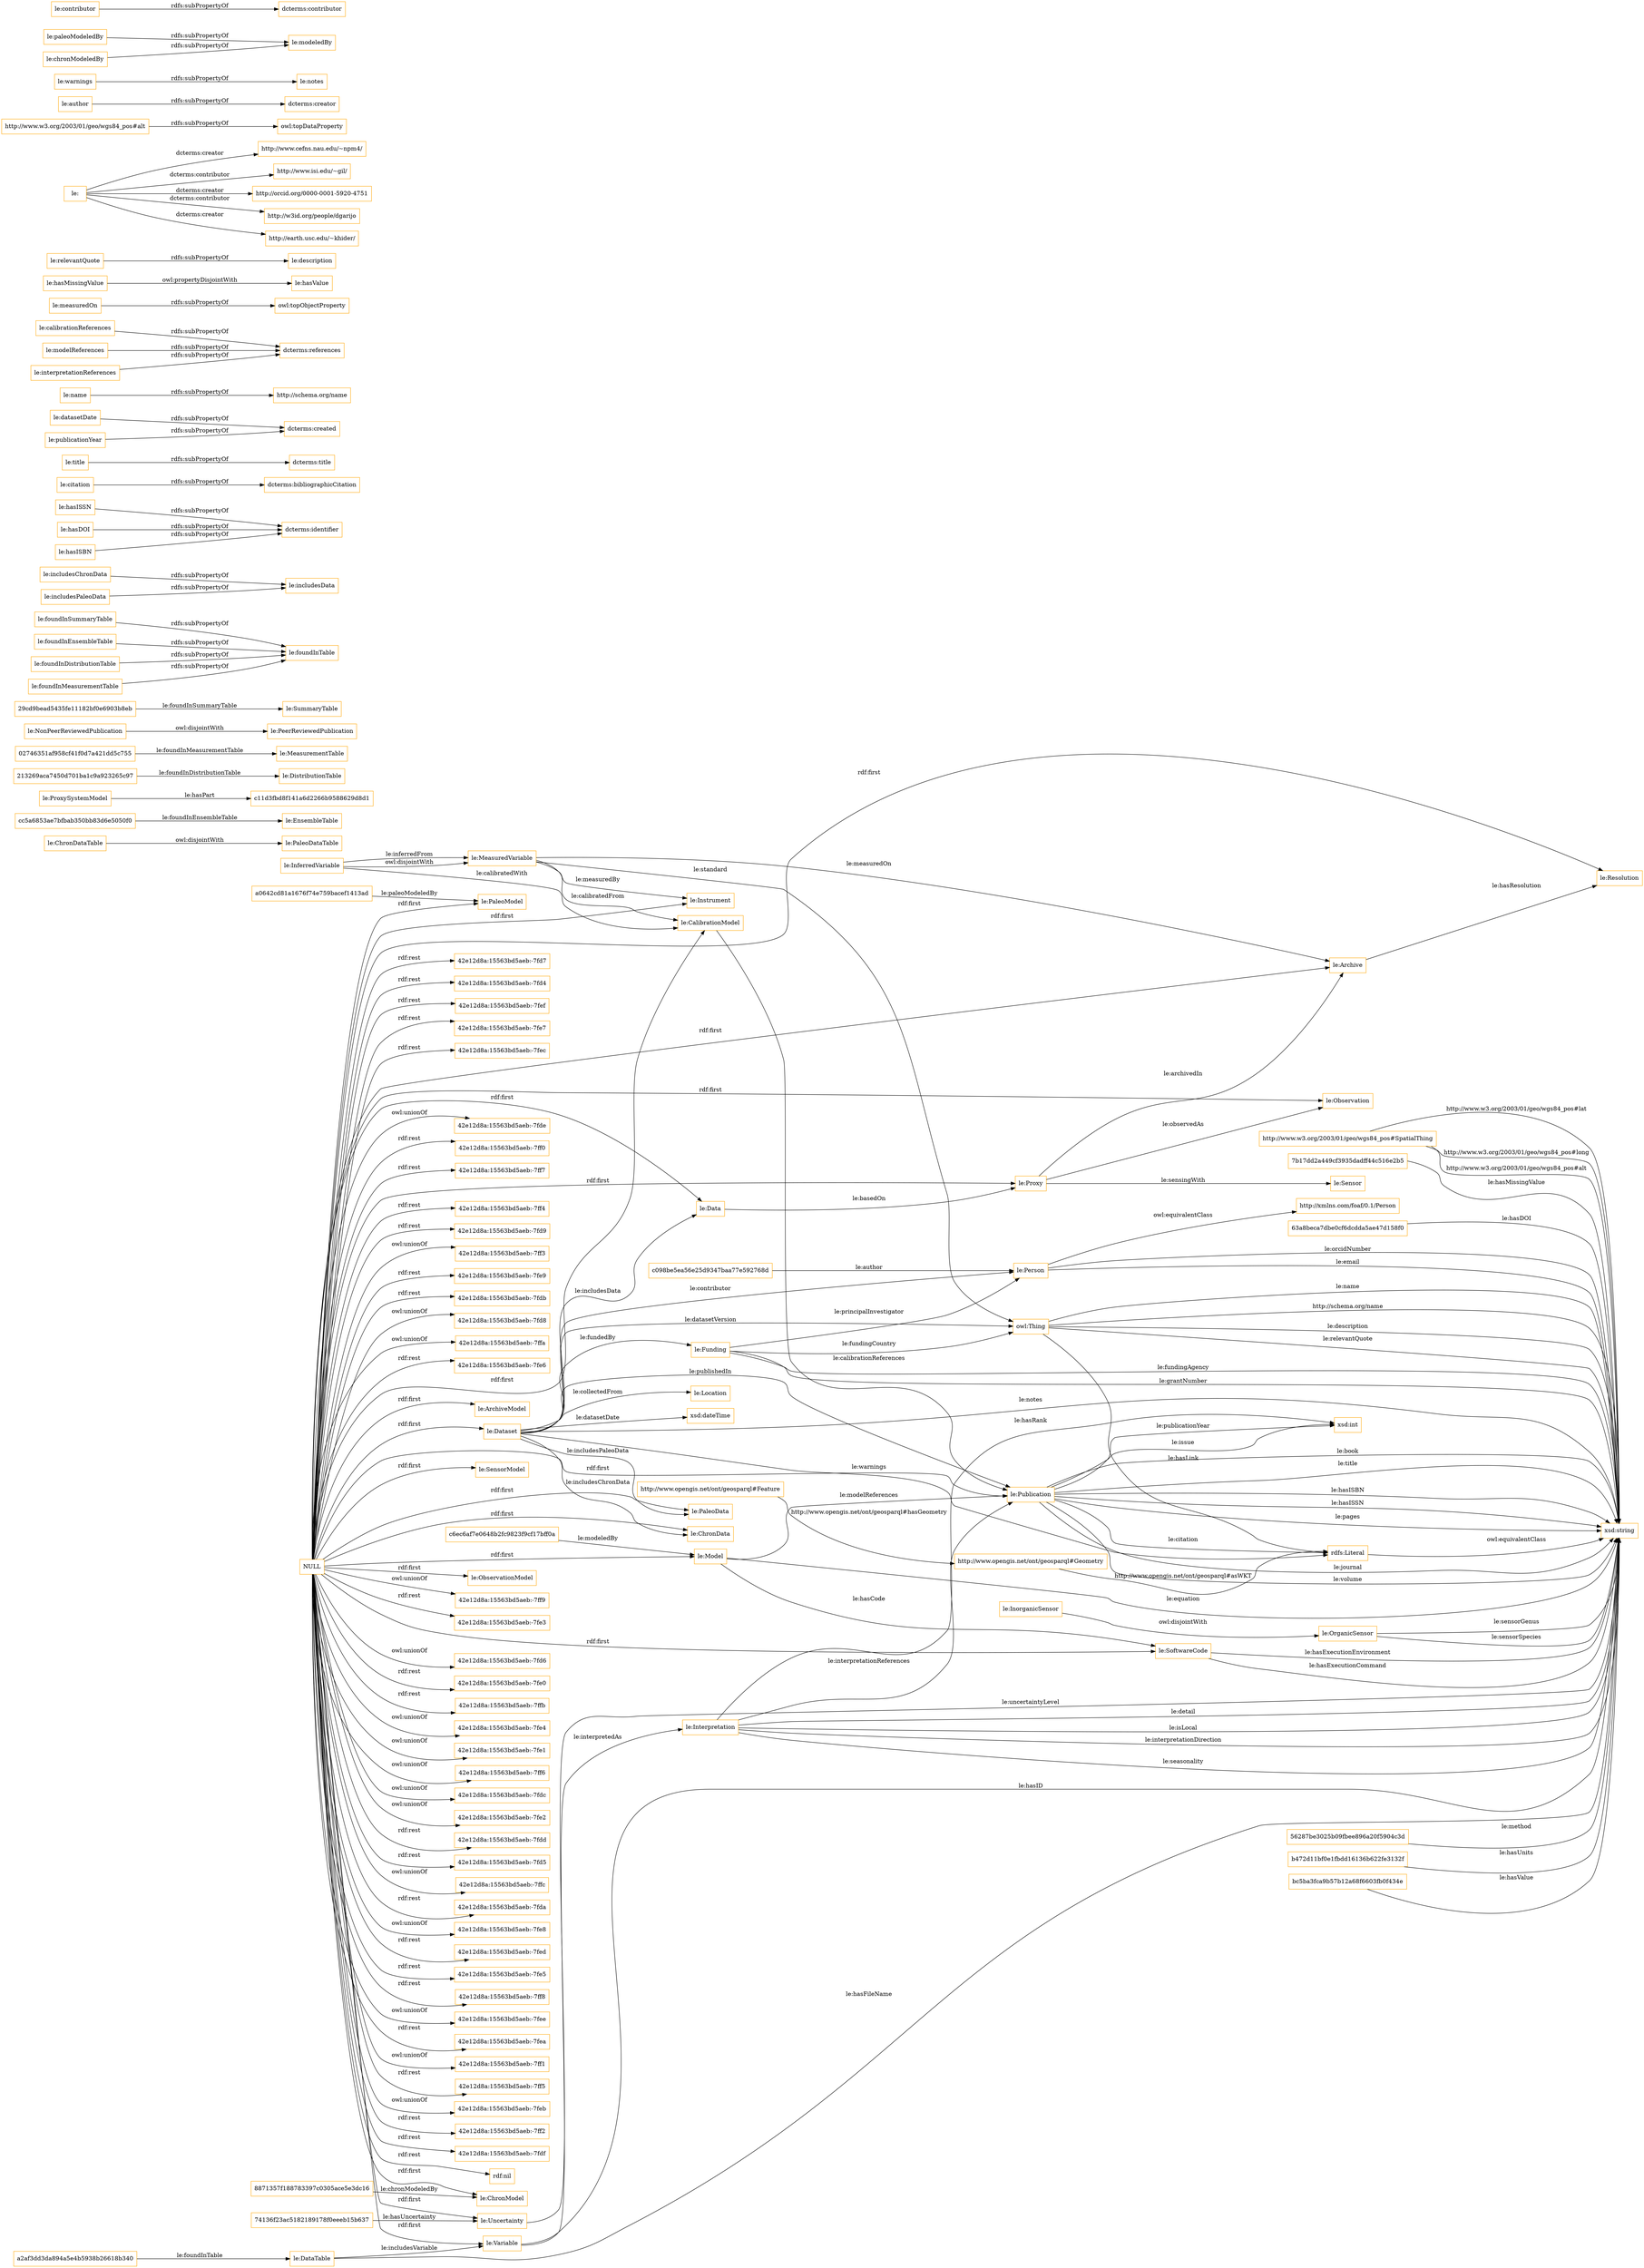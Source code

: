 digraph ar2dtool_diagram { 
rankdir=LR;
size="1501"
node [shape = rectangle, color="orange"]; "le:OrganicSensor" "63a8beca7dbe0cf6dcdda5ae47d158f0" "le:Publication" "le:PaleoModel" "le:PaleoDataTable" "le:Instrument" "le:EnsembleTable" "le:Location" "le:ProxySystemModel" "le:InorganicSensor" "le:PaleoData" "le:DataTable" "le:Funding" "le:Resolution" "le:ChronDataTable" "74136f23ac5182189178f0eeeb15b637" "213269aca7450d701ba1c9a923265c97" "http://xmlns.com/foaf/0.1/Person" "02746351af958cf41f0d7a421dd5c755" "56287be3025b09fbee896a20f5904c3d" "a0642cd81a1676f74e759bacef1413ad" "le:PeerReviewedPublication" "le:ChronData" "le:MeasuredVariable" "b472d11bf0e1fbdd16136b622fe3132f" "http://www.opengis.net/ont/geosparql#Geometry" "bc5ba3fca9b57b12a68f6603fb0f434e" "le:ArchiveModel" "c6ec6af7e0648b2fc9823f9cf17bff0a" "cc5a6853ae7bfbab350bb83d6e5050f0" "le:Uncertainty" "le:SoftwareCode" "8871357f188783397c0305ace5e3dc16" "http://www.w3.org/2003/01/geo/wgs84_pos#SpatialThing" "le:Interpretation" "le:MeasurementTable" "le:SensorModel" "le:SummaryTable" "le:Data" "le:Proxy" "le:DistributionTable" "c11d3fbd8f141a6d2266b9588629d8d1" "le:Variable" "7b17dd2a449cf3935dadff44c516e2b5" "le:Model" "le:ObservationModel" "le:CalibrationModel" "http://www.opengis.net/ont/geosparql#Feature" "le:Dataset" "le:Archive" "c098be5ea56e25d9347baa77e592768d" "le:Sensor" "le:Person" "a2af3dd3da894a5e4b5938b26618b340" "29cd9bead5435fe11182bf0e6903b8eb" "le:InferredVariable" "le:NonPeerReviewedPublication" "le:ChronModel" "le:Observation" ; /*classes style*/
	"le:foundInSummaryTable" -> "le:foundInTable" [ label = "rdfs:subPropertyOf" ];
	"le:includesChronData" -> "le:includesData" [ label = "rdfs:subPropertyOf" ];
	"le:foundInEnsembleTable" -> "le:foundInTable" [ label = "rdfs:subPropertyOf" ];
	"le:hasISSN" -> "dcterms:identifier" [ label = "rdfs:subPropertyOf" ];
	"le:InorganicSensor" -> "le:OrganicSensor" [ label = "owl:disjointWith" ];
	"le:foundInDistributionTable" -> "le:foundInTable" [ label = "rdfs:subPropertyOf" ];
	"le:foundInMeasurementTable" -> "le:foundInTable" [ label = "rdfs:subPropertyOf" ];
	"le:citation" -> "dcterms:bibliographicCitation" [ label = "rdfs:subPropertyOf" ];
	"le:title" -> "dcterms:title" [ label = "rdfs:subPropertyOf" ];
	"le:datasetDate" -> "dcterms:created" [ label = "rdfs:subPropertyOf" ];
	"le:name" -> "http://schema.org/name" [ label = "rdfs:subPropertyOf" ];
	"le:calibrationReferences" -> "dcterms:references" [ label = "rdfs:subPropertyOf" ];
	"le:hasDOI" -> "dcterms:identifier" [ label = "rdfs:subPropertyOf" ];
	"le:ChronDataTable" -> "le:PaleoDataTable" [ label = "owl:disjointWith" ];
	"NULL" -> "42e12d8a:15563bd5aeb:-7ff9" [ label = "owl:unionOf" ];
	"NULL" -> "42e12d8a:15563bd5aeb:-7fe3" [ label = "rdf:rest" ];
	"NULL" -> "42e12d8a:15563bd5aeb:-7fd6" [ label = "owl:unionOf" ];
	"NULL" -> "le:Model" [ label = "rdf:first" ];
	"NULL" -> "42e12d8a:15563bd5aeb:-7fe0" [ label = "rdf:rest" ];
	"NULL" -> "42e12d8a:15563bd5aeb:-7ffb" [ label = "rdf:rest" ];
	"NULL" -> "le:ChronData" [ label = "rdf:first" ];
	"NULL" -> "42e12d8a:15563bd5aeb:-7fe4" [ label = "owl:unionOf" ];
	"NULL" -> "le:PaleoData" [ label = "rdf:first" ];
	"NULL" -> "42e12d8a:15563bd5aeb:-7fe1" [ label = "owl:unionOf" ];
	"NULL" -> "42e12d8a:15563bd5aeb:-7ff6" [ label = "owl:unionOf" ];
	"NULL" -> "42e12d8a:15563bd5aeb:-7fdc" [ label = "owl:unionOf" ];
	"NULL" -> "le:Data" [ label = "rdf:first" ];
	"NULL" -> "42e12d8a:15563bd5aeb:-7fe2" [ label = "owl:unionOf" ];
	"NULL" -> "42e12d8a:15563bd5aeb:-7fdd" [ label = "rdf:rest" ];
	"NULL" -> "42e12d8a:15563bd5aeb:-7fd5" [ label = "rdf:rest" ];
	"NULL" -> "42e12d8a:15563bd5aeb:-7ffc" [ label = "owl:unionOf" ];
	"NULL" -> "42e12d8a:15563bd5aeb:-7fda" [ label = "rdf:rest" ];
	"NULL" -> "42e12d8a:15563bd5aeb:-7fe8" [ label = "owl:unionOf" ];
	"NULL" -> "le:SoftwareCode" [ label = "rdf:first" ];
	"NULL" -> "42e12d8a:15563bd5aeb:-7fed" [ label = "rdf:rest" ];
	"NULL" -> "42e12d8a:15563bd5aeb:-7fe5" [ label = "rdf:rest" ];
	"NULL" -> "le:PaleoModel" [ label = "rdf:first" ];
	"NULL" -> "le:CalibrationModel" [ label = "rdf:first" ];
	"NULL" -> "le:Uncertainty" [ label = "rdf:first" ];
	"NULL" -> "le:ChronModel" [ label = "rdf:first" ];
	"NULL" -> "42e12d8a:15563bd5aeb:-7ff8" [ label = "rdf:rest" ];
	"NULL" -> "42e12d8a:15563bd5aeb:-7fee" [ label = "owl:unionOf" ];
	"NULL" -> "42e12d8a:15563bd5aeb:-7fea" [ label = "rdf:rest" ];
	"NULL" -> "42e12d8a:15563bd5aeb:-7ff1" [ label = "owl:unionOf" ];
	"NULL" -> "le:Archive" [ label = "rdf:first" ];
	"NULL" -> "42e12d8a:15563bd5aeb:-7ff5" [ label = "rdf:rest" ];
	"NULL" -> "42e12d8a:15563bd5aeb:-7feb" [ label = "owl:unionOf" ];
	"NULL" -> "42e12d8a:15563bd5aeb:-7ff2" [ label = "rdf:rest" ];
	"NULL" -> "42e12d8a:15563bd5aeb:-7fdf" [ label = "rdf:rest" ];
	"NULL" -> "rdf:nil" [ label = "rdf:rest" ];
	"NULL" -> "42e12d8a:15563bd5aeb:-7fd7" [ label = "rdf:rest" ];
	"NULL" -> "le:Instrument" [ label = "rdf:first" ];
	"NULL" -> "le:ArchiveModel" [ label = "rdf:first" ];
	"NULL" -> "42e12d8a:15563bd5aeb:-7fd4" [ label = "rdf:rest" ];
	"NULL" -> "le:Proxy" [ label = "rdf:first" ];
	"NULL" -> "le:Resolution" [ label = "rdf:first" ];
	"NULL" -> "42e12d8a:15563bd5aeb:-7fef" [ label = "rdf:rest" ];
	"NULL" -> "42e12d8a:15563bd5aeb:-7fe7" [ label = "rdf:rest" ];
	"NULL" -> "42e12d8a:15563bd5aeb:-7fec" [ label = "rdf:rest" ];
	"NULL" -> "42e12d8a:15563bd5aeb:-7fde" [ label = "owl:unionOf" ];
	"NULL" -> "le:ObservationModel" [ label = "rdf:first" ];
	"NULL" -> "42e12d8a:15563bd5aeb:-7ff0" [ label = "rdf:rest" ];
	"NULL" -> "42e12d8a:15563bd5aeb:-7ff7" [ label = "rdf:rest" ];
	"NULL" -> "le:Variable" [ label = "rdf:first" ];
	"NULL" -> "42e12d8a:15563bd5aeb:-7ff4" [ label = "rdf:rest" ];
	"NULL" -> "le:Dataset" [ label = "rdf:first" ];
	"NULL" -> "42e12d8a:15563bd5aeb:-7fd9" [ label = "rdf:rest" ];
	"NULL" -> "le:Observation" [ label = "rdf:first" ];
	"NULL" -> "le:SensorModel" [ label = "rdf:first" ];
	"NULL" -> "42e12d8a:15563bd5aeb:-7ff3" [ label = "owl:unionOf" ];
	"NULL" -> "42e12d8a:15563bd5aeb:-7fe9" [ label = "rdf:rest" ];
	"NULL" -> "42e12d8a:15563bd5aeb:-7fdb" [ label = "rdf:rest" ];
	"NULL" -> "le:Publication" [ label = "rdf:first" ];
	"NULL" -> "42e12d8a:15563bd5aeb:-7fd8" [ label = "owl:unionOf" ];
	"NULL" -> "42e12d8a:15563bd5aeb:-7ffa" [ label = "owl:unionOf" ];
	"NULL" -> "42e12d8a:15563bd5aeb:-7fe6" [ label = "rdf:rest" ];
	"le:measuredOn" -> "owl:topObjectProperty" [ label = "rdfs:subPropertyOf" ];
	"le:hasMissingValue" -> "le:hasValue" [ label = "owl:propertyDisjointWith" ];
	"le:relevantQuote" -> "le:description" [ label = "rdfs:subPropertyOf" ];
	"le:" -> "http://www.cefns.nau.edu/~npm4/" [ label = "dcterms:creator" ];
	"le:" -> "http://www.isi.edu/~gil/" [ label = "dcterms:contributor" ];
	"le:" -> "http://orcid.org/0000-0001-5920-4751" [ label = "dcterms:creator" ];
	"le:" -> "http://w3id.org/people/dgarijo" [ label = "dcterms:contributor" ];
	"le:" -> "http://earth.usc.edu/~khider/" [ label = "dcterms:creator" ];
	"http://www.w3.org/2003/01/geo/wgs84_pos#alt" -> "owl:topDataProperty" [ label = "rdfs:subPropertyOf" ];
	"le:author" -> "dcterms:creator" [ label = "rdfs:subPropertyOf" ];
	"le:warnings" -> "le:notes" [ label = "rdfs:subPropertyOf" ];
	"le:modelReferences" -> "dcterms:references" [ label = "rdfs:subPropertyOf" ];
	"le:paleoModeledBy" -> "le:modeledBy" [ label = "rdfs:subPropertyOf" ];
	"le:includesPaleoData" -> "le:includesData" [ label = "rdfs:subPropertyOf" ];
	"le:hasISBN" -> "dcterms:identifier" [ label = "rdfs:subPropertyOf" ];
	"le:NonPeerReviewedPublication" -> "le:PeerReviewedPublication" [ label = "owl:disjointWith" ];
	"rdfs:Literal" -> "xsd:string" [ label = "owl:equivalentClass" ];
	"le:publicationYear" -> "dcterms:created" [ label = "rdfs:subPropertyOf" ];
	"le:contributor" -> "dcterms:contributor" [ label = "rdfs:subPropertyOf" ];
	"le:InferredVariable" -> "le:MeasuredVariable" [ label = "owl:disjointWith" ];
	"le:chronModeledBy" -> "le:modeledBy" [ label = "rdfs:subPropertyOf" ];
	"le:interpretationReferences" -> "dcterms:references" [ label = "rdfs:subPropertyOf" ];
	"le:Person" -> "http://xmlns.com/foaf/0.1/Person" [ label = "owl:equivalentClass" ];
	"le:Interpretation" -> "xsd:string" [ label = "le:interpretationDirection" ];
	"7b17dd2a449cf3935dadff44c516e2b5" -> "xsd:string" [ label = "le:hasMissingValue" ];
	"le:Funding" -> "owl:Thing" [ label = "le:fundingCountry" ];
	"bc5ba3fca9b57b12a68f6603fb0f434e" -> "xsd:string" [ label = "le:hasValue" ];
	"56287be3025b09fbee896a20f5904c3d" -> "xsd:string" [ label = "le:method" ];
	"http://www.opengis.net/ont/geosparql#Geometry" -> "rdfs:Literal" [ label = "http://www.opengis.net/ont/geosparql#asWKT" ];
	"le:OrganicSensor" -> "xsd:string" [ label = "le:sensorGenus" ];
	"le:Interpretation" -> "xsd:string" [ label = "le:seasonality" ];
	"le:MeasuredVariable" -> "owl:Thing" [ label = "le:standard" ];
	"le:Dataset" -> "xsd:string" [ label = "le:notes" ];
	"le:Interpretation" -> "le:Publication" [ label = "le:interpretationReferences" ];
	"le:Publication" -> "xsd:string" [ label = "le:hasISSN" ];
	"le:Publication" -> "xsd:int" [ label = "le:publicationYear" ];
	"le:OrganicSensor" -> "xsd:string" [ label = "le:sensorSpecies" ];
	"le:Funding" -> "le:Person" [ label = "le:principalInvestigator" ];
	"le:MeasuredVariable" -> "le:Archive" [ label = "le:measuredOn" ];
	"le:Publication" -> "xsd:string" [ label = "le:pages" ];
	"le:Proxy" -> "le:Observation" [ label = "le:observedAs" ];
	"le:InferredVariable" -> "le:MeasuredVariable" [ label = "le:inferredFrom" ];
	"owl:Thing" -> "xsd:string" [ label = "le:name" ];
	"le:CalibrationModel" -> "le:Publication" [ label = "le:calibrationReferences" ];
	"le:DataTable" -> "le:Variable" [ label = "le:includesVariable" ];
	"le:Publication" -> "rdfs:Literal" [ label = "le:citation" ];
	"le:Dataset" -> "rdfs:Literal" [ label = "le:warnings" ];
	"le:Person" -> "xsd:string" [ label = "le:email" ];
	"le:Funding" -> "xsd:string" [ label = "le:fundingAgency" ];
	"le:Model" -> "le:Publication" [ label = "le:modelReferences" ];
	"owl:Thing" -> "rdfs:Literal" [ label = "le:hasLink" ];
	"le:Proxy" -> "le:Archive" [ label = "le:archivedIn" ];
	"le:Dataset" -> "le:Data" [ label = "le:includesData" ];
	"http://www.w3.org/2003/01/geo/wgs84_pos#SpatialThing" -> "xsd:string" [ label = "http://www.w3.org/2003/01/geo/wgs84_pos#lat" ];
	"02746351af958cf41f0d7a421dd5c755" -> "le:MeasurementTable" [ label = "le:foundInMeasurementTable" ];
	"le:Publication" -> "xsd:int" [ label = "le:issue" ];
	"le:InferredVariable" -> "le:CalibrationModel" [ label = "le:calibratedWith" ];
	"le:Publication" -> "xsd:string" [ label = "le:journal" ];
	"le:DataTable" -> "xsd:string" [ label = "le:hasFileName" ];
	"63a8beca7dbe0cf6dcdda5ae47d158f0" -> "xsd:string" [ label = "le:hasDOI" ];
	"le:Publication" -> "xsd:string" [ label = "le:volume" ];
	"le:Dataset" -> "le:Funding" [ label = "le:fundedBy" ];
	"le:Variable" -> "xsd:string" [ label = "le:hasID" ];
	"le:Publication" -> "xsd:string" [ label = "le:book" ];
	"8871357f188783397c0305ace5e3dc16" -> "le:ChronModel" [ label = "le:chronModeledBy" ];
	"owl:Thing" -> "xsd:string" [ label = "http://schema.org/name" ];
	"le:Dataset" -> "le:ChronData" [ label = "le:includesChronData" ];
	"http://www.opengis.net/ont/geosparql#Feature" -> "http://www.opengis.net/ont/geosparql#Geometry" [ label = "http://www.opengis.net/ont/geosparql#hasGeometry" ];
	"74136f23ac5182189178f0eeeb15b637" -> "le:Uncertainty" [ label = "le:hasUncertainty" ];
	"c6ec6af7e0648b2fc9823f9cf17bff0a" -> "le:Model" [ label = "le:modeledBy" ];
	"le:Publication" -> "xsd:string" [ label = "le:title" ];
	"owl:Thing" -> "xsd:string" [ label = "le:description" ];
	"b472d11bf0e1fbdd16136b622fe3132f" -> "xsd:string" [ label = "le:hasUnits" ];
	"http://www.w3.org/2003/01/geo/wgs84_pos#SpatialThing" -> "xsd:string" [ label = "http://www.w3.org/2003/01/geo/wgs84_pos#long" ];
	"le:SoftwareCode" -> "xsd:string" [ label = "le:hasExecutionEnvironment" ];
	"http://www.w3.org/2003/01/geo/wgs84_pos#SpatialThing" -> "xsd:string" [ label = "http://www.w3.org/2003/01/geo/wgs84_pos#alt" ];
	"le:Variable" -> "le:Interpretation" [ label = "le:interpretedAs" ];
	"le:Dataset" -> "le:Publication" [ label = "le:publishedIn" ];
	"le:Person" -> "xsd:string" [ label = "le:orcidNumber" ];
	"a2af3dd3da894a5e4b5938b26618b340" -> "le:DataTable" [ label = "le:foundInTable" ];
	"le:MeasuredVariable" -> "le:Instrument" [ label = "le:measuredBy" ];
	"le:Dataset" -> "le:Location" [ label = "le:collectedFrom" ];
	"owl:Thing" -> "xsd:string" [ label = "le:relevantQuote" ];
	"le:SoftwareCode" -> "xsd:string" [ label = "le:hasExecutionCommand" ];
	"29cd9bead5435fe11182bf0e6903b8eb" -> "le:SummaryTable" [ label = "le:foundInSummaryTable" ];
	"le:Interpretation" -> "xsd:string" [ label = "le:detail" ];
	"le:Dataset" -> "le:Person" [ label = "le:contributor" ];
	"le:Interpretation" -> "xsd:int" [ label = "le:hasRank" ];
	"le:Proxy" -> "le:Sensor" [ label = "le:sensingWith" ];
	"le:Dataset" -> "owl:Thing" [ label = "le:datasetVersion" ];
	"le:Data" -> "le:Proxy" [ label = "le:basedOn" ];
	"le:Publication" -> "xsd:string" [ label = "le:hasISBN" ];
	"213269aca7450d701ba1c9a923265c97" -> "le:DistributionTable" [ label = "le:foundInDistributionTable" ];
	"le:ProxySystemModel" -> "c11d3fbd8f141a6d2266b9588629d8d1" [ label = "le:hasPart" ];
	"le:Interpretation" -> "xsd:string" [ label = "le:isLocal" ];
	"le:Archive" -> "le:Resolution" [ label = "le:hasResolution" ];
	"le:Funding" -> "xsd:string" [ label = "le:grantNumber" ];
	"le:Uncertainty" -> "xsd:string" [ label = "le:uncertaintyLevel" ];
	"c098be5ea56e25d9347baa77e592768d" -> "le:Person" [ label = "le:author" ];
	"cc5a6853ae7bfbab350bb83d6e5050f0" -> "le:EnsembleTable" [ label = "le:foundInEnsembleTable" ];
	"le:Model" -> "xsd:string" [ label = "le:equation" ];
	"a0642cd81a1676f74e759bacef1413ad" -> "le:PaleoModel" [ label = "le:paleoModeledBy" ];
	"le:MeasuredVariable" -> "le:CalibrationModel" [ label = "le:calibratedFrom" ];
	"le:Dataset" -> "le:PaleoData" [ label = "le:includesPaleoData" ];
	"le:Model" -> "le:SoftwareCode" [ label = "le:hasCode" ];
	"le:Dataset" -> "xsd:dateTime" [ label = "le:datasetDate" ];

}
